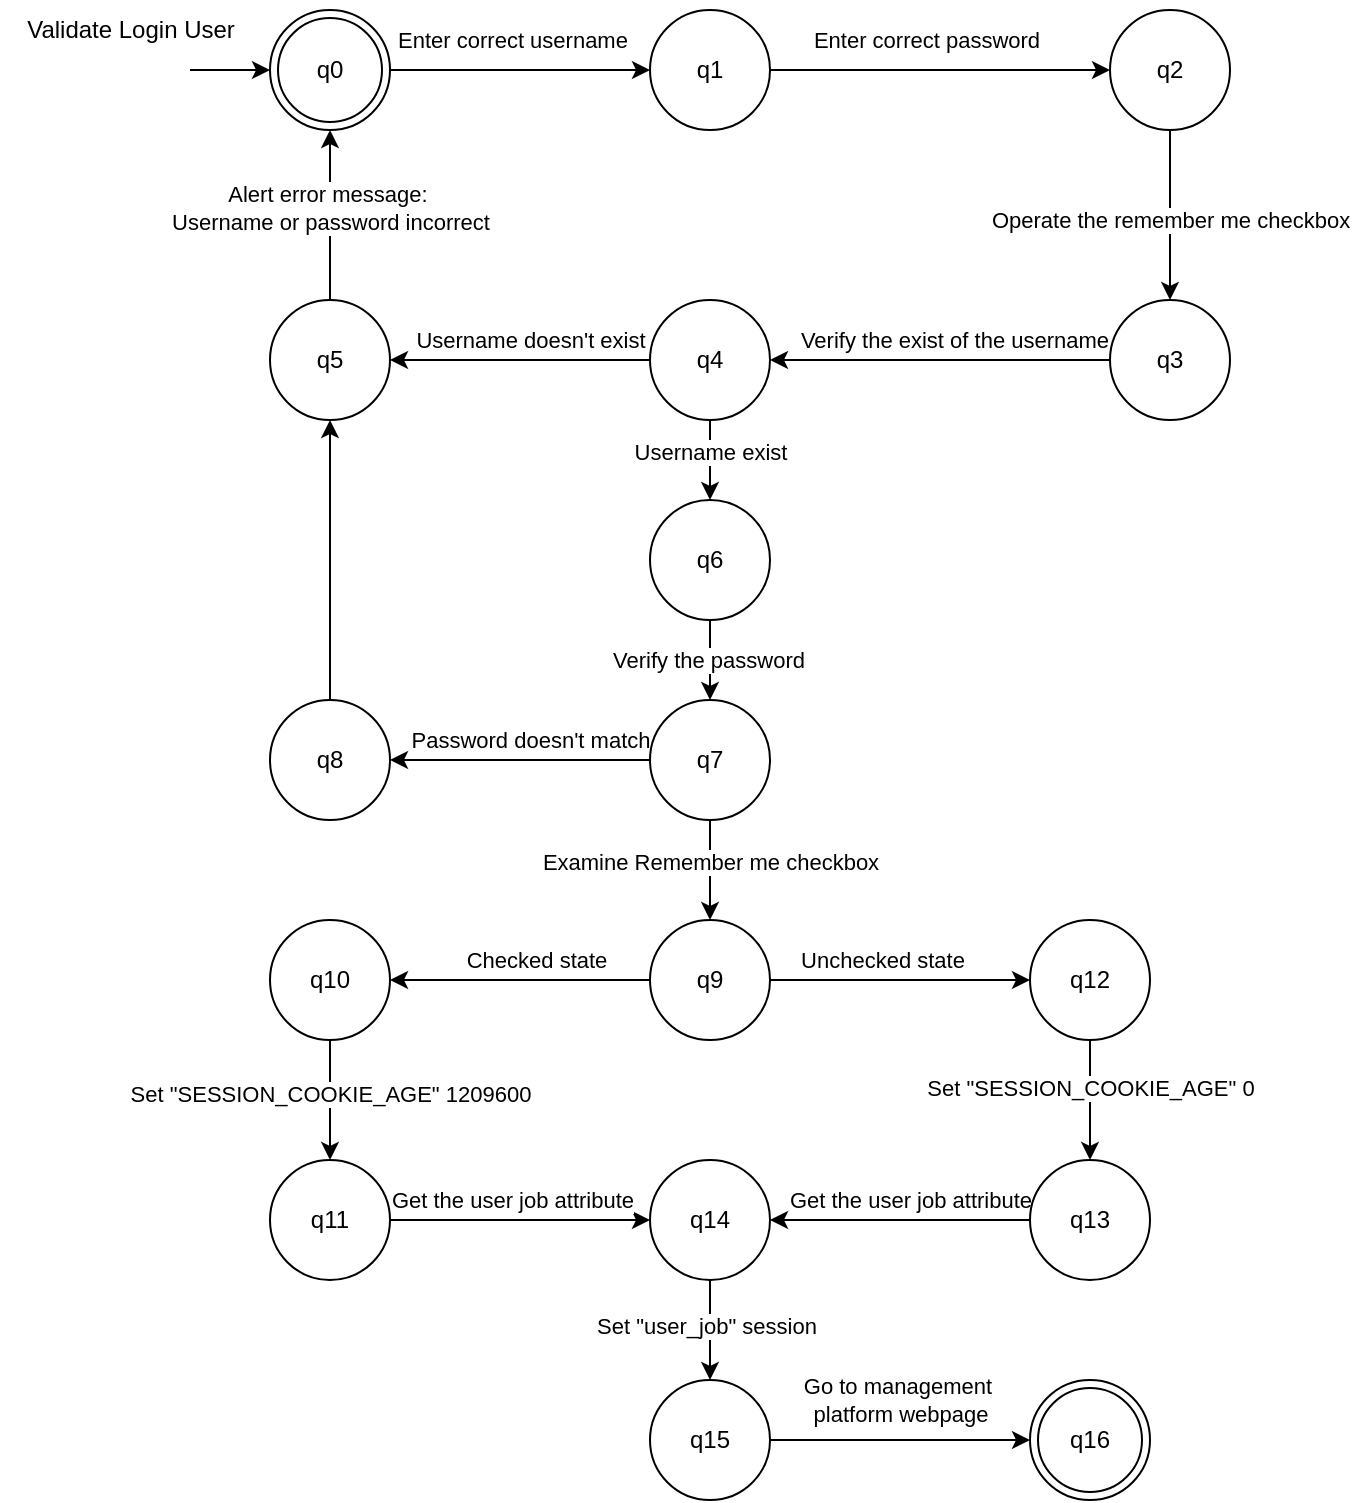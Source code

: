 <mxfile version="26.0.16">
  <diagram name="第 1 页" id="rai6ZjkG1xXohnRj1gIq">
    <mxGraphModel dx="1221" dy="618" grid="1" gridSize="10" guides="1" tooltips="1" connect="1" arrows="1" fold="1" page="1" pageScale="1" pageWidth="827" pageHeight="1169" math="0" shadow="0">
      <root>
        <mxCell id="0" />
        <mxCell id="1" parent="0" />
        <mxCell id="mMuCkjXO4EwzCrePi19F-1" value="" style="endArrow=classic;html=1;rounded=0;entryX=0;entryY=0.5;entryDx=0;entryDy=0;" edge="1" parent="1" target="mMuCkjXO4EwzCrePi19F-6">
          <mxGeometry width="50" height="50" relative="1" as="geometry">
            <mxPoint x="185" y="355" as="sourcePoint" />
            <mxPoint x="415" y="320" as="targetPoint" />
          </mxGeometry>
        </mxCell>
        <mxCell id="mMuCkjXO4EwzCrePi19F-2" value="Validate Login User" style="text;html=1;align=center;verticalAlign=middle;resizable=0;points=[];autosize=1;strokeColor=none;fillColor=none;" vertex="1" parent="1">
          <mxGeometry x="90" y="320" width="130" height="30" as="geometry" />
        </mxCell>
        <mxCell id="mMuCkjXO4EwzCrePi19F-3" value="q1" style="shape=ellipse;html=1;dashed=0;whiteSpace=wrap;aspect=fixed;perimeter=ellipsePerimeter;" vertex="1" parent="1">
          <mxGeometry x="415" y="325" width="60" height="60" as="geometry" />
        </mxCell>
        <mxCell id="mMuCkjXO4EwzCrePi19F-4" style="edgeStyle=orthogonalEdgeStyle;rounded=0;orthogonalLoop=1;jettySize=auto;html=1;exitX=1;exitY=0.5;exitDx=0;exitDy=0;entryX=0;entryY=0.5;entryDx=0;entryDy=0;" edge="1" parent="1" source="mMuCkjXO4EwzCrePi19F-6" target="mMuCkjXO4EwzCrePi19F-3">
          <mxGeometry relative="1" as="geometry" />
        </mxCell>
        <mxCell id="mMuCkjXO4EwzCrePi19F-5" value="Enter correct username" style="edgeLabel;html=1;align=center;verticalAlign=middle;resizable=0;points=[];" vertex="1" connectable="0" parent="mMuCkjXO4EwzCrePi19F-4">
          <mxGeometry x="-0.157" y="1" relative="1" as="geometry">
            <mxPoint x="6" y="-14" as="offset" />
          </mxGeometry>
        </mxCell>
        <mxCell id="mMuCkjXO4EwzCrePi19F-6" value="q0" style="ellipse;shape=doubleEllipse;html=1;dashed=0;whiteSpace=wrap;aspect=fixed;" vertex="1" parent="1">
          <mxGeometry x="225" y="325" width="60" height="60" as="geometry" />
        </mxCell>
        <mxCell id="mMuCkjXO4EwzCrePi19F-7" style="edgeStyle=orthogonalEdgeStyle;rounded=0;orthogonalLoop=1;jettySize=auto;html=1;exitX=0.5;exitY=1;exitDx=0;exitDy=0;entryX=0.5;entryY=0;entryDx=0;entryDy=0;" edge="1" parent="1" source="mMuCkjXO4EwzCrePi19F-9" target="mMuCkjXO4EwzCrePi19F-14">
          <mxGeometry relative="1" as="geometry" />
        </mxCell>
        <mxCell id="mMuCkjXO4EwzCrePi19F-8" value="Operate the remember me checkbox" style="edgeLabel;html=1;align=center;verticalAlign=middle;resizable=0;points=[];" vertex="1" connectable="0" parent="mMuCkjXO4EwzCrePi19F-7">
          <mxGeometry x="-0.47" relative="1" as="geometry">
            <mxPoint y="22" as="offset" />
          </mxGeometry>
        </mxCell>
        <mxCell id="mMuCkjXO4EwzCrePi19F-9" value="q2" style="shape=ellipse;html=1;dashed=0;whiteSpace=wrap;aspect=fixed;perimeter=ellipsePerimeter;" vertex="1" parent="1">
          <mxGeometry x="645" y="325" width="60" height="60" as="geometry" />
        </mxCell>
        <mxCell id="mMuCkjXO4EwzCrePi19F-10" style="edgeStyle=orthogonalEdgeStyle;rounded=0;orthogonalLoop=1;jettySize=auto;html=1;exitX=1;exitY=0.5;exitDx=0;exitDy=0;entryX=0;entryY=0.5;entryDx=0;entryDy=0;" edge="1" parent="1" source="mMuCkjXO4EwzCrePi19F-3" target="mMuCkjXO4EwzCrePi19F-9">
          <mxGeometry relative="1" as="geometry">
            <mxPoint x="515.0" y="355" as="sourcePoint" />
          </mxGeometry>
        </mxCell>
        <mxCell id="mMuCkjXO4EwzCrePi19F-11" value="Enter correct password" style="edgeLabel;html=1;align=center;verticalAlign=middle;resizable=0;points=[];" vertex="1" connectable="0" parent="mMuCkjXO4EwzCrePi19F-10">
          <mxGeometry x="-0.157" y="1" relative="1" as="geometry">
            <mxPoint x="6" y="-14" as="offset" />
          </mxGeometry>
        </mxCell>
        <mxCell id="mMuCkjXO4EwzCrePi19F-12" value="" style="edgeStyle=orthogonalEdgeStyle;rounded=0;orthogonalLoop=1;jettySize=auto;html=1;" edge="1" parent="1" source="mMuCkjXO4EwzCrePi19F-14" target="mMuCkjXO4EwzCrePi19F-19">
          <mxGeometry relative="1" as="geometry" />
        </mxCell>
        <mxCell id="mMuCkjXO4EwzCrePi19F-13" value="Verify the exist of the username" style="edgeLabel;html=1;align=center;verticalAlign=middle;resizable=0;points=[];" vertex="1" connectable="0" parent="mMuCkjXO4EwzCrePi19F-12">
          <mxGeometry x="-0.083" y="1" relative="1" as="geometry">
            <mxPoint y="-11" as="offset" />
          </mxGeometry>
        </mxCell>
        <mxCell id="mMuCkjXO4EwzCrePi19F-14" value="q3" style="shape=ellipse;html=1;dashed=0;whiteSpace=wrap;aspect=fixed;perimeter=ellipsePerimeter;" vertex="1" parent="1">
          <mxGeometry x="645" y="470" width="60" height="60" as="geometry" />
        </mxCell>
        <mxCell id="mMuCkjXO4EwzCrePi19F-15" value="" style="edgeStyle=orthogonalEdgeStyle;rounded=0;orthogonalLoop=1;jettySize=auto;html=1;" edge="1" parent="1" source="mMuCkjXO4EwzCrePi19F-19" target="mMuCkjXO4EwzCrePi19F-22">
          <mxGeometry relative="1" as="geometry" />
        </mxCell>
        <mxCell id="mMuCkjXO4EwzCrePi19F-16" value="Username doesn&#39;t exist" style="edgeLabel;html=1;align=center;verticalAlign=middle;resizable=0;points=[];" vertex="1" connectable="0" parent="mMuCkjXO4EwzCrePi19F-15">
          <mxGeometry x="0.106" y="-1" relative="1" as="geometry">
            <mxPoint x="12" y="-9" as="offset" />
          </mxGeometry>
        </mxCell>
        <mxCell id="mMuCkjXO4EwzCrePi19F-17" value="" style="edgeStyle=orthogonalEdgeStyle;rounded=0;orthogonalLoop=1;jettySize=auto;html=1;" edge="1" parent="1" source="mMuCkjXO4EwzCrePi19F-19" target="mMuCkjXO4EwzCrePi19F-25">
          <mxGeometry relative="1" as="geometry" />
        </mxCell>
        <mxCell id="mMuCkjXO4EwzCrePi19F-18" value="Username exist" style="edgeLabel;html=1;align=center;verticalAlign=middle;resizable=0;points=[];" vertex="1" connectable="0" parent="mMuCkjXO4EwzCrePi19F-17">
          <mxGeometry x="-0.221" relative="1" as="geometry">
            <mxPoint as="offset" />
          </mxGeometry>
        </mxCell>
        <mxCell id="mMuCkjXO4EwzCrePi19F-19" value="q4" style="shape=ellipse;html=1;dashed=0;whiteSpace=wrap;aspect=fixed;perimeter=ellipsePerimeter;" vertex="1" parent="1">
          <mxGeometry x="415" y="470" width="60" height="60" as="geometry" />
        </mxCell>
        <mxCell id="mMuCkjXO4EwzCrePi19F-20" style="edgeStyle=orthogonalEdgeStyle;rounded=0;orthogonalLoop=1;jettySize=auto;html=1;exitX=0.5;exitY=0;exitDx=0;exitDy=0;entryX=0.5;entryY=1;entryDx=0;entryDy=0;" edge="1" parent="1" source="mMuCkjXO4EwzCrePi19F-22" target="mMuCkjXO4EwzCrePi19F-6">
          <mxGeometry relative="1" as="geometry" />
        </mxCell>
        <mxCell id="mMuCkjXO4EwzCrePi19F-21" value="Alert error message:&amp;nbsp;&lt;div&gt;Username or password incorrect&lt;/div&gt;" style="edgeLabel;html=1;align=center;verticalAlign=middle;resizable=0;points=[];" vertex="1" connectable="0" parent="mMuCkjXO4EwzCrePi19F-20">
          <mxGeometry x="-0.314" relative="1" as="geometry">
            <mxPoint y="-17" as="offset" />
          </mxGeometry>
        </mxCell>
        <mxCell id="mMuCkjXO4EwzCrePi19F-22" value="q5" style="shape=ellipse;html=1;dashed=0;whiteSpace=wrap;aspect=fixed;perimeter=ellipsePerimeter;" vertex="1" parent="1">
          <mxGeometry x="225" y="470" width="60" height="60" as="geometry" />
        </mxCell>
        <mxCell id="mMuCkjXO4EwzCrePi19F-23" value="" style="edgeStyle=orthogonalEdgeStyle;rounded=0;orthogonalLoop=1;jettySize=auto;html=1;" edge="1" parent="1" source="mMuCkjXO4EwzCrePi19F-25" target="mMuCkjXO4EwzCrePi19F-30">
          <mxGeometry relative="1" as="geometry" />
        </mxCell>
        <mxCell id="mMuCkjXO4EwzCrePi19F-24" value="Verify the password" style="edgeLabel;html=1;align=center;verticalAlign=middle;resizable=0;points=[];" vertex="1" connectable="0" parent="mMuCkjXO4EwzCrePi19F-23">
          <mxGeometry x="-0.026" y="-1" relative="1" as="geometry">
            <mxPoint as="offset" />
          </mxGeometry>
        </mxCell>
        <mxCell id="mMuCkjXO4EwzCrePi19F-25" value="q6" style="shape=ellipse;html=1;dashed=0;whiteSpace=wrap;aspect=fixed;perimeter=ellipsePerimeter;" vertex="1" parent="1">
          <mxGeometry x="415" y="570" width="60" height="60" as="geometry" />
        </mxCell>
        <mxCell id="mMuCkjXO4EwzCrePi19F-26" value="" style="edgeStyle=orthogonalEdgeStyle;rounded=0;orthogonalLoop=1;jettySize=auto;html=1;" edge="1" parent="1" source="mMuCkjXO4EwzCrePi19F-30" target="mMuCkjXO4EwzCrePi19F-32">
          <mxGeometry relative="1" as="geometry" />
        </mxCell>
        <mxCell id="mMuCkjXO4EwzCrePi19F-27" value="Password doesn&#39;t match" style="edgeLabel;html=1;align=center;verticalAlign=middle;resizable=0;points=[];" vertex="1" connectable="0" parent="mMuCkjXO4EwzCrePi19F-26">
          <mxGeometry x="0.085" y="-1" relative="1" as="geometry">
            <mxPoint x="10" y="-9" as="offset" />
          </mxGeometry>
        </mxCell>
        <mxCell id="mMuCkjXO4EwzCrePi19F-28" value="" style="edgeStyle=orthogonalEdgeStyle;rounded=0;orthogonalLoop=1;jettySize=auto;html=1;" edge="1" parent="1" source="mMuCkjXO4EwzCrePi19F-30" target="mMuCkjXO4EwzCrePi19F-37">
          <mxGeometry relative="1" as="geometry" />
        </mxCell>
        <mxCell id="mMuCkjXO4EwzCrePi19F-29" value="Examine Remember me checkbox" style="edgeLabel;html=1;align=center;verticalAlign=middle;resizable=0;points=[];" vertex="1" connectable="0" parent="mMuCkjXO4EwzCrePi19F-28">
          <mxGeometry x="-0.15" y="1" relative="1" as="geometry">
            <mxPoint x="-1" y="-1" as="offset" />
          </mxGeometry>
        </mxCell>
        <mxCell id="mMuCkjXO4EwzCrePi19F-30" value="q7" style="shape=ellipse;html=1;dashed=0;whiteSpace=wrap;aspect=fixed;perimeter=ellipsePerimeter;" vertex="1" parent="1">
          <mxGeometry x="415" y="670" width="60" height="60" as="geometry" />
        </mxCell>
        <mxCell id="mMuCkjXO4EwzCrePi19F-31" style="edgeStyle=orthogonalEdgeStyle;rounded=0;orthogonalLoop=1;jettySize=auto;html=1;exitX=0.5;exitY=0;exitDx=0;exitDy=0;entryX=0.5;entryY=1;entryDx=0;entryDy=0;" edge="1" parent="1" source="mMuCkjXO4EwzCrePi19F-32" target="mMuCkjXO4EwzCrePi19F-22">
          <mxGeometry relative="1" as="geometry" />
        </mxCell>
        <mxCell id="mMuCkjXO4EwzCrePi19F-32" value="q8" style="shape=ellipse;html=1;dashed=0;whiteSpace=wrap;aspect=fixed;perimeter=ellipsePerimeter;" vertex="1" parent="1">
          <mxGeometry x="225" y="670" width="60" height="60" as="geometry" />
        </mxCell>
        <mxCell id="mMuCkjXO4EwzCrePi19F-33" value="" style="edgeStyle=orthogonalEdgeStyle;rounded=0;orthogonalLoop=1;jettySize=auto;html=1;" edge="1" parent="1" source="mMuCkjXO4EwzCrePi19F-37" target="mMuCkjXO4EwzCrePi19F-39">
          <mxGeometry relative="1" as="geometry" />
        </mxCell>
        <mxCell id="mMuCkjXO4EwzCrePi19F-34" value="Checked state" style="edgeLabel;html=1;align=center;verticalAlign=middle;resizable=0;points=[];" vertex="1" connectable="0" parent="mMuCkjXO4EwzCrePi19F-33">
          <mxGeometry x="-0.136" y="1" relative="1" as="geometry">
            <mxPoint x="-1" y="-11" as="offset" />
          </mxGeometry>
        </mxCell>
        <mxCell id="mMuCkjXO4EwzCrePi19F-35" value="" style="edgeStyle=orthogonalEdgeStyle;rounded=0;orthogonalLoop=1;jettySize=auto;html=1;" edge="1" parent="1" source="mMuCkjXO4EwzCrePi19F-37" target="mMuCkjXO4EwzCrePi19F-45">
          <mxGeometry relative="1" as="geometry" />
        </mxCell>
        <mxCell id="mMuCkjXO4EwzCrePi19F-36" value="Unchecked state" style="edgeLabel;html=1;align=center;verticalAlign=middle;resizable=0;points=[];" vertex="1" connectable="0" parent="mMuCkjXO4EwzCrePi19F-35">
          <mxGeometry x="-0.375" relative="1" as="geometry">
            <mxPoint x="15" y="-10" as="offset" />
          </mxGeometry>
        </mxCell>
        <mxCell id="mMuCkjXO4EwzCrePi19F-37" value="q9" style="shape=ellipse;html=1;dashed=0;whiteSpace=wrap;aspect=fixed;perimeter=ellipsePerimeter;" vertex="1" parent="1">
          <mxGeometry x="415" y="780" width="60" height="60" as="geometry" />
        </mxCell>
        <mxCell id="mMuCkjXO4EwzCrePi19F-38" value="Set &quot;SESSION_COOKIE_AGE&quot; 1209600" style="edgeStyle=orthogonalEdgeStyle;rounded=0;orthogonalLoop=1;jettySize=auto;html=1;" edge="1" parent="1" source="mMuCkjXO4EwzCrePi19F-39" target="mMuCkjXO4EwzCrePi19F-42">
          <mxGeometry x="-0.111" relative="1" as="geometry">
            <mxPoint as="offset" />
          </mxGeometry>
        </mxCell>
        <mxCell id="mMuCkjXO4EwzCrePi19F-39" value="q10" style="shape=ellipse;html=1;dashed=0;whiteSpace=wrap;aspect=fixed;perimeter=ellipsePerimeter;" vertex="1" parent="1">
          <mxGeometry x="225" y="780" width="60" height="60" as="geometry" />
        </mxCell>
        <mxCell id="mMuCkjXO4EwzCrePi19F-40" value="" style="edgeStyle=orthogonalEdgeStyle;rounded=0;orthogonalLoop=1;jettySize=auto;html=1;" edge="1" parent="1" source="mMuCkjXO4EwzCrePi19F-42" target="mMuCkjXO4EwzCrePi19F-51">
          <mxGeometry relative="1" as="geometry" />
        </mxCell>
        <mxCell id="mMuCkjXO4EwzCrePi19F-41" value="Get the user job attribute" style="edgeLabel;html=1;align=center;verticalAlign=middle;resizable=0;points=[];" vertex="1" connectable="0" parent="mMuCkjXO4EwzCrePi19F-40">
          <mxGeometry x="-0.071" relative="1" as="geometry">
            <mxPoint y="-10" as="offset" />
          </mxGeometry>
        </mxCell>
        <mxCell id="mMuCkjXO4EwzCrePi19F-42" value="q11" style="shape=ellipse;html=1;dashed=0;whiteSpace=wrap;aspect=fixed;perimeter=ellipsePerimeter;" vertex="1" parent="1">
          <mxGeometry x="225" y="900" width="60" height="60" as="geometry" />
        </mxCell>
        <mxCell id="mMuCkjXO4EwzCrePi19F-43" value="" style="edgeStyle=orthogonalEdgeStyle;rounded=0;orthogonalLoop=1;jettySize=auto;html=1;" edge="1" parent="1" source="mMuCkjXO4EwzCrePi19F-45" target="mMuCkjXO4EwzCrePi19F-48">
          <mxGeometry relative="1" as="geometry" />
        </mxCell>
        <mxCell id="mMuCkjXO4EwzCrePi19F-44" value="Set &quot;SESSION_COOKIE_AGE&quot; 0" style="edgeLabel;html=1;align=center;verticalAlign=middle;resizable=0;points=[];" vertex="1" connectable="0" parent="mMuCkjXO4EwzCrePi19F-43">
          <mxGeometry x="-0.205" y="-1" relative="1" as="geometry">
            <mxPoint x="1" as="offset" />
          </mxGeometry>
        </mxCell>
        <mxCell id="mMuCkjXO4EwzCrePi19F-45" value="q12" style="shape=ellipse;html=1;dashed=0;whiteSpace=wrap;aspect=fixed;perimeter=ellipsePerimeter;" vertex="1" parent="1">
          <mxGeometry x="605" y="780" width="60" height="60" as="geometry" />
        </mxCell>
        <mxCell id="mMuCkjXO4EwzCrePi19F-46" style="edgeStyle=orthogonalEdgeStyle;rounded=0;orthogonalLoop=1;jettySize=auto;html=1;exitX=0;exitY=0.5;exitDx=0;exitDy=0;entryX=1;entryY=0.5;entryDx=0;entryDy=0;" edge="1" parent="1" source="mMuCkjXO4EwzCrePi19F-48" target="mMuCkjXO4EwzCrePi19F-51">
          <mxGeometry relative="1" as="geometry" />
        </mxCell>
        <mxCell id="mMuCkjXO4EwzCrePi19F-47" value="Get the user job attribute" style="edgeLabel;html=1;align=center;verticalAlign=middle;resizable=0;points=[];" vertex="1" connectable="0" parent="mMuCkjXO4EwzCrePi19F-46">
          <mxGeometry x="-0.073" relative="1" as="geometry">
            <mxPoint y="-10" as="offset" />
          </mxGeometry>
        </mxCell>
        <mxCell id="mMuCkjXO4EwzCrePi19F-48" value="q13" style="shape=ellipse;html=1;dashed=0;whiteSpace=wrap;aspect=fixed;perimeter=ellipsePerimeter;" vertex="1" parent="1">
          <mxGeometry x="605" y="900" width="60" height="60" as="geometry" />
        </mxCell>
        <mxCell id="mMuCkjXO4EwzCrePi19F-49" value="" style="edgeStyle=orthogonalEdgeStyle;rounded=0;orthogonalLoop=1;jettySize=auto;html=1;" edge="1" parent="1" source="mMuCkjXO4EwzCrePi19F-51" target="mMuCkjXO4EwzCrePi19F-54">
          <mxGeometry relative="1" as="geometry" />
        </mxCell>
        <mxCell id="mMuCkjXO4EwzCrePi19F-50" value="Set &quot;user_job&quot; session" style="edgeLabel;html=1;align=center;verticalAlign=middle;resizable=0;points=[];" vertex="1" connectable="0" parent="mMuCkjXO4EwzCrePi19F-49">
          <mxGeometry x="-0.09" y="-2" relative="1" as="geometry">
            <mxPoint as="offset" />
          </mxGeometry>
        </mxCell>
        <mxCell id="mMuCkjXO4EwzCrePi19F-51" value="q14" style="shape=ellipse;html=1;dashed=0;whiteSpace=wrap;aspect=fixed;perimeter=ellipsePerimeter;" vertex="1" parent="1">
          <mxGeometry x="415" y="900" width="60" height="60" as="geometry" />
        </mxCell>
        <mxCell id="mMuCkjXO4EwzCrePi19F-52" value="" style="edgeStyle=orthogonalEdgeStyle;rounded=0;orthogonalLoop=1;jettySize=auto;html=1;entryX=0;entryY=0.5;entryDx=0;entryDy=0;" edge="1" parent="1" source="mMuCkjXO4EwzCrePi19F-54" target="mMuCkjXO4EwzCrePi19F-55">
          <mxGeometry relative="1" as="geometry">
            <mxPoint x="555" y="1040" as="targetPoint" />
          </mxGeometry>
        </mxCell>
        <mxCell id="mMuCkjXO4EwzCrePi19F-53" value="Go to management&amp;nbsp;&lt;div&gt;platform webpage&lt;/div&gt;" style="edgeLabel;html=1;align=center;verticalAlign=middle;resizable=0;points=[];" vertex="1" connectable="0" parent="mMuCkjXO4EwzCrePi19F-52">
          <mxGeometry x="-0.157" relative="1" as="geometry">
            <mxPoint x="10" y="-20" as="offset" />
          </mxGeometry>
        </mxCell>
        <mxCell id="mMuCkjXO4EwzCrePi19F-54" value="q15" style="shape=ellipse;html=1;dashed=0;whiteSpace=wrap;aspect=fixed;perimeter=ellipsePerimeter;" vertex="1" parent="1">
          <mxGeometry x="415" y="1010" width="60" height="60" as="geometry" />
        </mxCell>
        <mxCell id="mMuCkjXO4EwzCrePi19F-55" value="q16" style="ellipse;shape=doubleEllipse;html=1;dashed=0;whiteSpace=wrap;aspect=fixed;" vertex="1" parent="1">
          <mxGeometry x="605" y="1010" width="60" height="60" as="geometry" />
        </mxCell>
      </root>
    </mxGraphModel>
  </diagram>
</mxfile>

